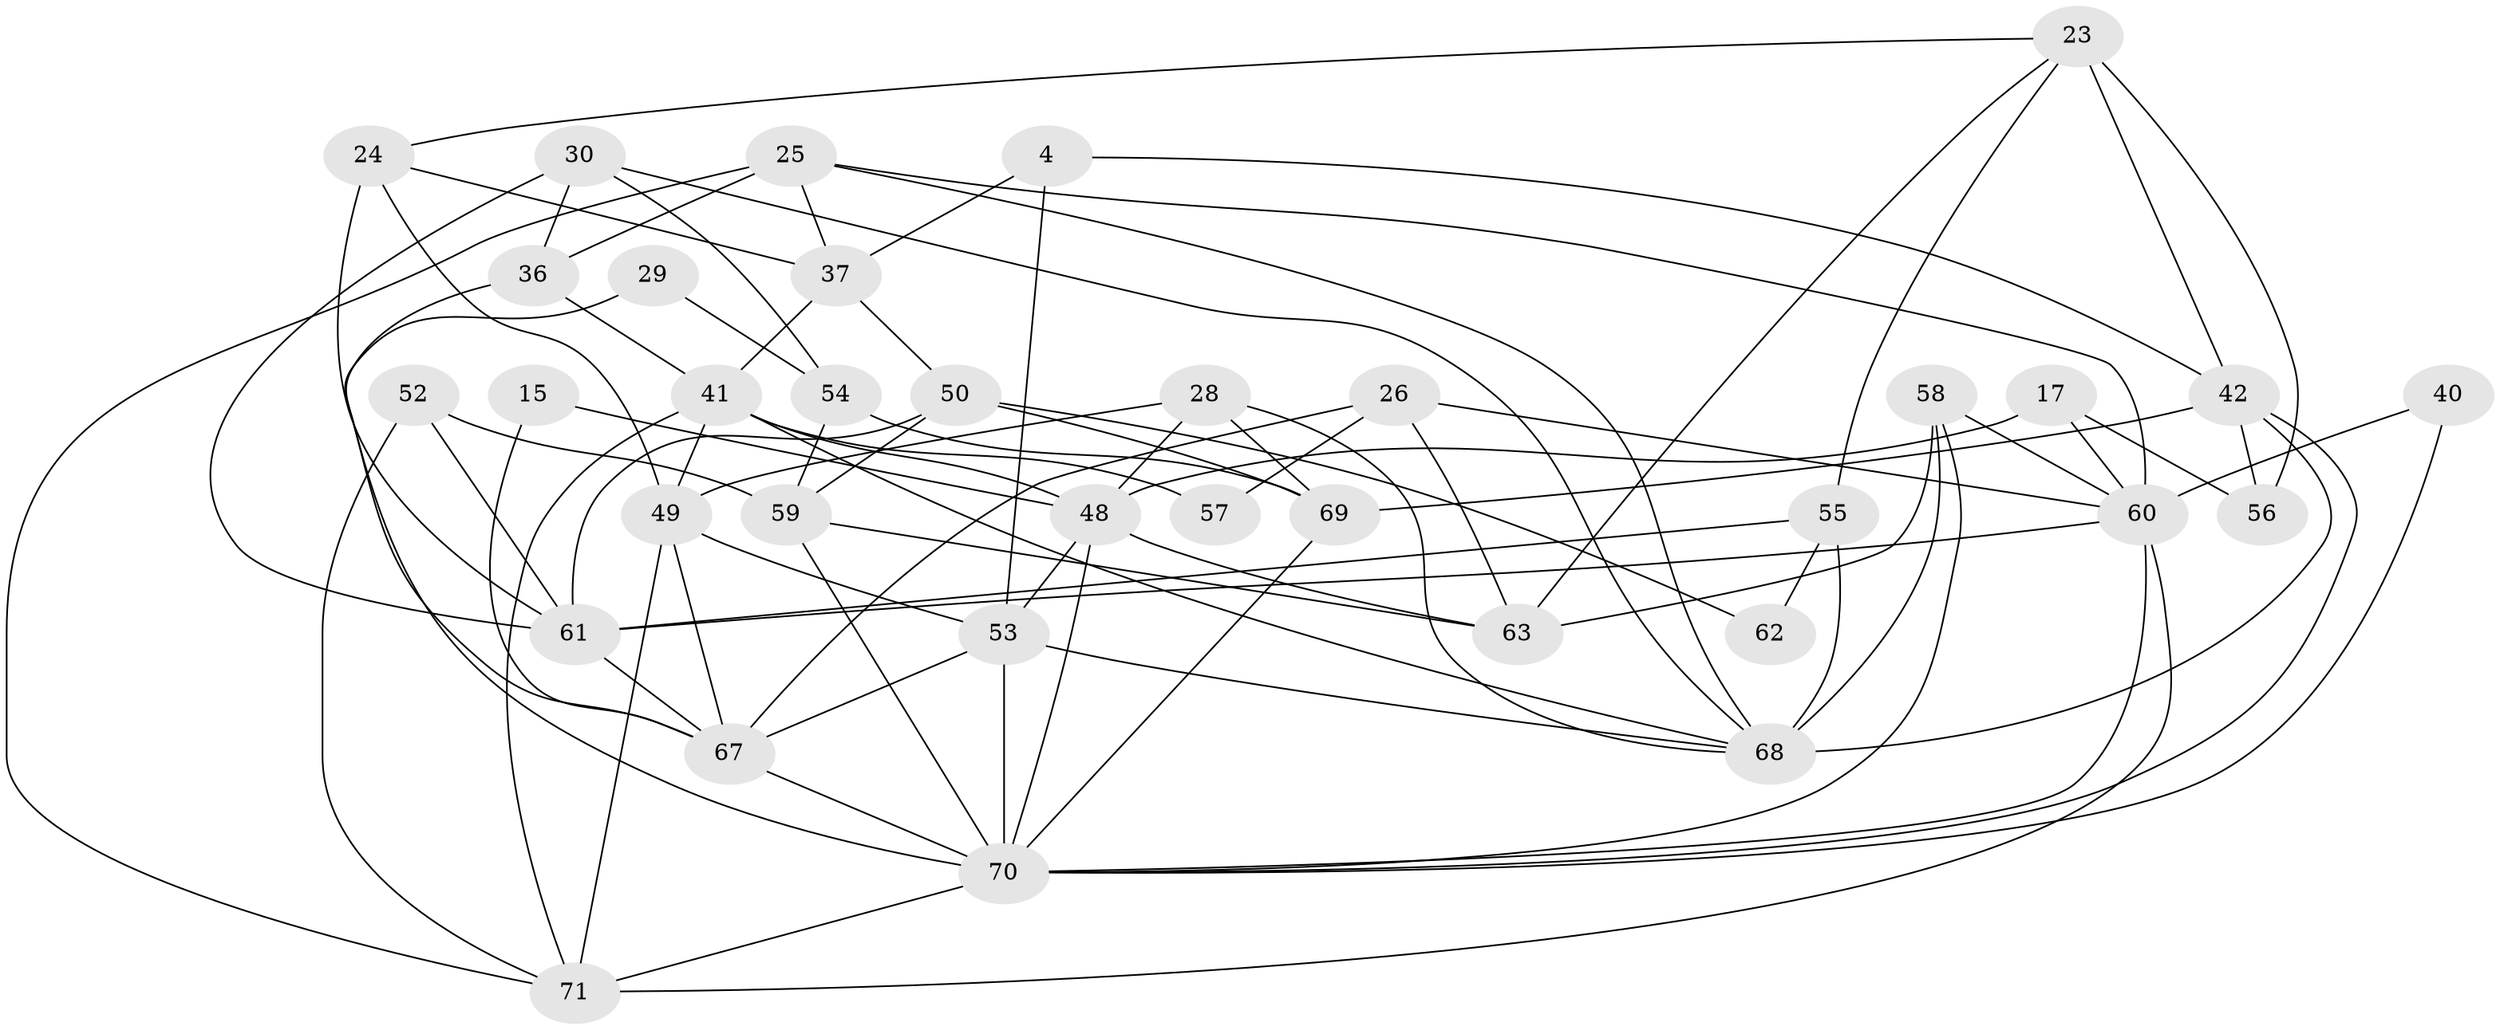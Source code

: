// original degree distribution, {5: 0.23943661971830985, 4: 0.323943661971831, 3: 0.23943661971830985, 2: 0.11267605633802817, 6: 0.04225352112676056, 7: 0.028169014084507043, 8: 0.014084507042253521}
// Generated by graph-tools (version 1.1) at 2025/49/03/09/25 04:49:33]
// undirected, 35 vertices, 84 edges
graph export_dot {
graph [start="1"]
  node [color=gray90,style=filled];
  4;
  15;
  17;
  23 [super="+10"];
  24;
  25 [super="+14"];
  26;
  28;
  29;
  30 [super="+19"];
  36 [super="+35"];
  37;
  40;
  41 [super="+9+32"];
  42 [super="+16+38"];
  48 [super="+33"];
  49 [super="+13"];
  50 [super="+27+45"];
  52;
  53;
  54;
  55 [super="+43"];
  56 [super="+2"];
  57;
  58;
  59;
  60 [super="+39+44"];
  61 [super="+46"];
  62;
  63;
  67 [super="+11+47"];
  68 [super="+8+65+34"];
  69 [super="+7+66"];
  70 [super="+12+22"];
  71 [super="+64"];
  4 -- 53;
  4 -- 37;
  4 -- 42;
  15 -- 48;
  15 -- 67;
  17 -- 60 [weight=2];
  17 -- 56 [weight=2];
  17 -- 48;
  23 -- 24;
  23 -- 42;
  23 -- 56 [weight=2];
  23 -- 63;
  23 -- 55;
  24 -- 37;
  24 -- 49;
  24 -- 61;
  25 -- 60;
  25 -- 36;
  25 -- 71 [weight=2];
  25 -- 68;
  25 -- 37;
  26 -- 63;
  26 -- 57;
  26 -- 67;
  26 -- 60;
  28 -- 49;
  28 -- 48;
  28 -- 69;
  28 -- 68;
  29 -- 54;
  29 -- 70;
  30 -- 68;
  30 -- 61;
  30 -- 54;
  30 -- 36;
  36 -- 41 [weight=2];
  36 -- 67 [weight=3];
  37 -- 41;
  37 -- 50;
  40 -- 60;
  40 -- 70;
  41 -- 48;
  41 -- 68;
  41 -- 71;
  41 -- 57;
  41 -- 49;
  42 -- 70;
  42 -- 68;
  42 -- 69;
  42 -- 56;
  48 -- 53 [weight=2];
  48 -- 63;
  48 -- 70;
  49 -- 53;
  49 -- 67 [weight=2];
  49 -- 71;
  50 -- 62;
  50 -- 69 [weight=2];
  50 -- 61;
  50 -- 59;
  52 -- 59;
  52 -- 61;
  52 -- 71;
  53 -- 70;
  53 -- 67;
  53 -- 68 [weight=2];
  54 -- 59;
  54 -- 69;
  55 -- 61 [weight=2];
  55 -- 62 [weight=2];
  55 -- 68 [weight=4];
  58 -- 70;
  58 -- 60;
  58 -- 63;
  58 -- 68;
  59 -- 63;
  59 -- 70;
  60 -- 70;
  60 -- 61 [weight=2];
  60 -- 71;
  61 -- 67 [weight=2];
  67 -- 70 [weight=2];
  69 -- 70 [weight=2];
  70 -- 71 [weight=3];
}
